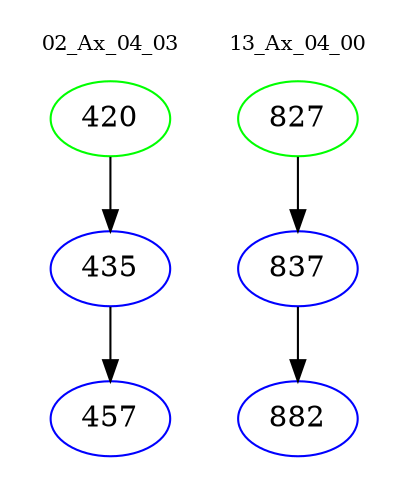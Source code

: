 digraph{
subgraph cluster_0 {
color = white
label = "02_Ax_04_03";
fontsize=10;
T0_420 [label="420", color="green"]
T0_420 -> T0_435 [color="black"]
T0_435 [label="435", color="blue"]
T0_435 -> T0_457 [color="black"]
T0_457 [label="457", color="blue"]
}
subgraph cluster_1 {
color = white
label = "13_Ax_04_00";
fontsize=10;
T1_827 [label="827", color="green"]
T1_827 -> T1_837 [color="black"]
T1_837 [label="837", color="blue"]
T1_837 -> T1_882 [color="black"]
T1_882 [label="882", color="blue"]
}
}
